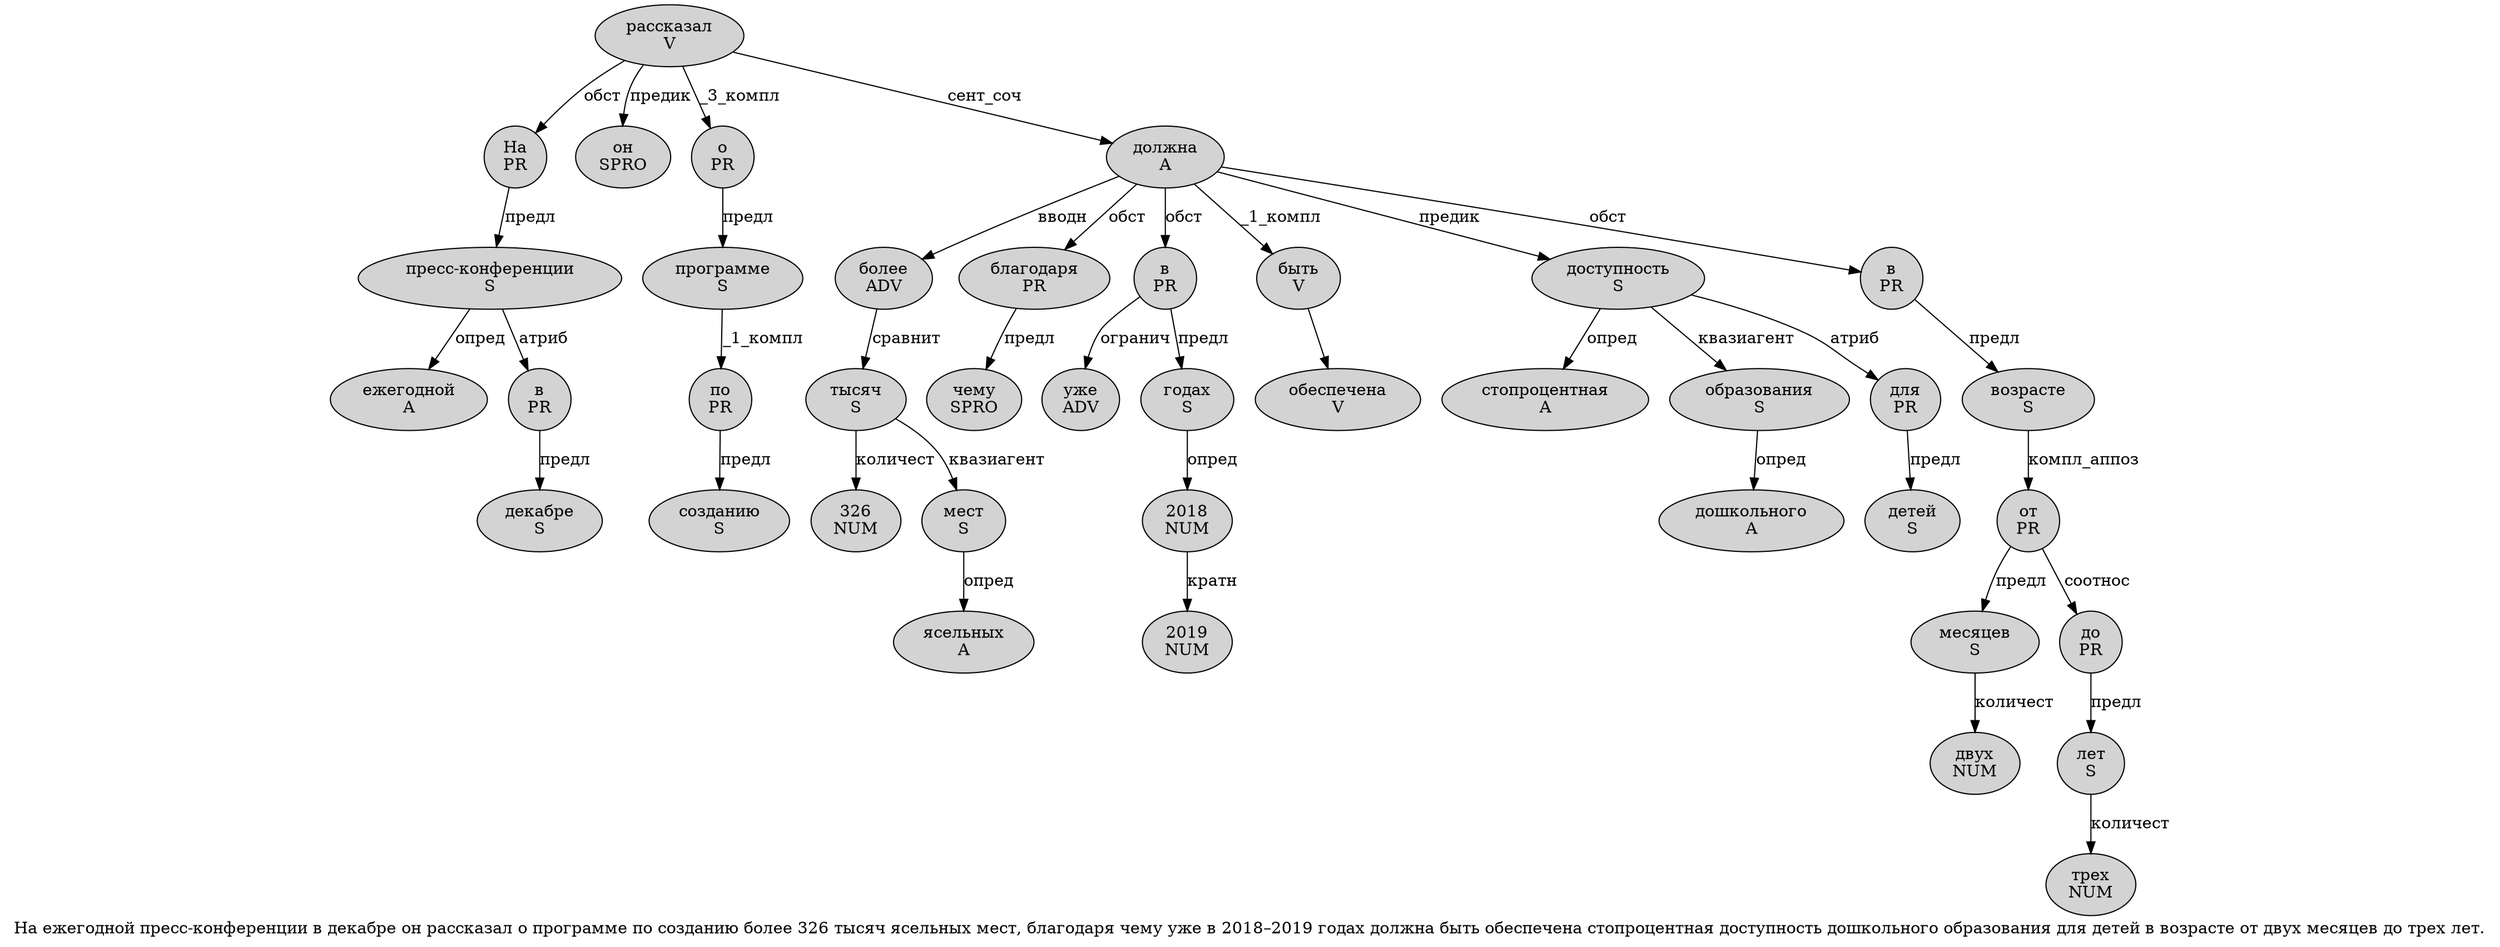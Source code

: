 digraph SENTENCE_791 {
	graph [label="На ежегодной пресс-конференции в декабре он рассказал о программе по созданию более 326 тысяч ясельных мест, благодаря чему уже в 2018–2019 годах должна быть обеспечена стопроцентная доступность дошкольного образования для детей в возрасте от двух месяцев до трех лет."]
	node [style=filled]
		0 [label="На
PR" color="" fillcolor=lightgray penwidth=1 shape=ellipse]
		1 [label="ежегодной
A" color="" fillcolor=lightgray penwidth=1 shape=ellipse]
		2 [label="пресс-конференции
S" color="" fillcolor=lightgray penwidth=1 shape=ellipse]
		3 [label="в
PR" color="" fillcolor=lightgray penwidth=1 shape=ellipse]
		4 [label="декабре
S" color="" fillcolor=lightgray penwidth=1 shape=ellipse]
		5 [label="он
SPRO" color="" fillcolor=lightgray penwidth=1 shape=ellipse]
		6 [label="рассказал
V" color="" fillcolor=lightgray penwidth=1 shape=ellipse]
		7 [label="о
PR" color="" fillcolor=lightgray penwidth=1 shape=ellipse]
		8 [label="программе
S" color="" fillcolor=lightgray penwidth=1 shape=ellipse]
		9 [label="по
PR" color="" fillcolor=lightgray penwidth=1 shape=ellipse]
		10 [label="созданию
S" color="" fillcolor=lightgray penwidth=1 shape=ellipse]
		11 [label="более
ADV" color="" fillcolor=lightgray penwidth=1 shape=ellipse]
		12 [label="326
NUM" color="" fillcolor=lightgray penwidth=1 shape=ellipse]
		13 [label="тысяч
S" color="" fillcolor=lightgray penwidth=1 shape=ellipse]
		14 [label="ясельных
A" color="" fillcolor=lightgray penwidth=1 shape=ellipse]
		15 [label="мест
S" color="" fillcolor=lightgray penwidth=1 shape=ellipse]
		17 [label="благодаря
PR" color="" fillcolor=lightgray penwidth=1 shape=ellipse]
		18 [label="чему
SPRO" color="" fillcolor=lightgray penwidth=1 shape=ellipse]
		19 [label="уже
ADV" color="" fillcolor=lightgray penwidth=1 shape=ellipse]
		20 [label="в
PR" color="" fillcolor=lightgray penwidth=1 shape=ellipse]
		21 [label="2018
NUM" color="" fillcolor=lightgray penwidth=1 shape=ellipse]
		23 [label="2019
NUM" color="" fillcolor=lightgray penwidth=1 shape=ellipse]
		24 [label="годах
S" color="" fillcolor=lightgray penwidth=1 shape=ellipse]
		25 [label="должна
A" color="" fillcolor=lightgray penwidth=1 shape=ellipse]
		26 [label="быть
V" color="" fillcolor=lightgray penwidth=1 shape=ellipse]
		27 [label="обеспечена
V" color="" fillcolor=lightgray penwidth=1 shape=ellipse]
		28 [label="стопроцентная
A" color="" fillcolor=lightgray penwidth=1 shape=ellipse]
		29 [label="доступность
S" color="" fillcolor=lightgray penwidth=1 shape=ellipse]
		30 [label="дошкольного
A" color="" fillcolor=lightgray penwidth=1 shape=ellipse]
		31 [label="образования
S" color="" fillcolor=lightgray penwidth=1 shape=ellipse]
		32 [label="для
PR" color="" fillcolor=lightgray penwidth=1 shape=ellipse]
		33 [label="детей
S" color="" fillcolor=lightgray penwidth=1 shape=ellipse]
		34 [label="в
PR" color="" fillcolor=lightgray penwidth=1 shape=ellipse]
		35 [label="возрасте
S" color="" fillcolor=lightgray penwidth=1 shape=ellipse]
		36 [label="от
PR" color="" fillcolor=lightgray penwidth=1 shape=ellipse]
		37 [label="двух
NUM" color="" fillcolor=lightgray penwidth=1 shape=ellipse]
		38 [label="месяцев
S" color="" fillcolor=lightgray penwidth=1 shape=ellipse]
		39 [label="до
PR" color="" fillcolor=lightgray penwidth=1 shape=ellipse]
		40 [label="трех
NUM" color="" fillcolor=lightgray penwidth=1 shape=ellipse]
		41 [label="лет
S" color="" fillcolor=lightgray penwidth=1 shape=ellipse]
			29 -> 28 [label="опред"]
			29 -> 31 [label="квазиагент"]
			29 -> 32 [label="атриб"]
			38 -> 37 [label="количест"]
			41 -> 40 [label="количест"]
			15 -> 14 [label="опред"]
			3 -> 4 [label="предл"]
			2 -> 1 [label="опред"]
			2 -> 3 [label="атриб"]
			8 -> 9 [label="_1_компл"]
			9 -> 10 [label="предл"]
			26 -> 27
			13 -> 12 [label="количест"]
			13 -> 15 [label="квазиагент"]
			24 -> 21 [label="опред"]
			0 -> 2 [label="предл"]
			25 -> 11 [label="вводн"]
			25 -> 17 [label="обст"]
			25 -> 20 [label="обст"]
			25 -> 26 [label="_1_компл"]
			25 -> 29 [label="предик"]
			25 -> 34 [label="обст"]
			20 -> 19 [label="огранич"]
			20 -> 24 [label="предл"]
			7 -> 8 [label="предл"]
			31 -> 30 [label="опред"]
			39 -> 41 [label="предл"]
			32 -> 33 [label="предл"]
			11 -> 13 [label="сравнит"]
			17 -> 18 [label="предл"]
			36 -> 38 [label="предл"]
			36 -> 39 [label="соотнос"]
			6 -> 0 [label="обст"]
			6 -> 5 [label="предик"]
			6 -> 7 [label="_3_компл"]
			6 -> 25 [label="сент_соч"]
			21 -> 23 [label="кратн"]
			34 -> 35 [label="предл"]
			35 -> 36 [label="компл_аппоз"]
}